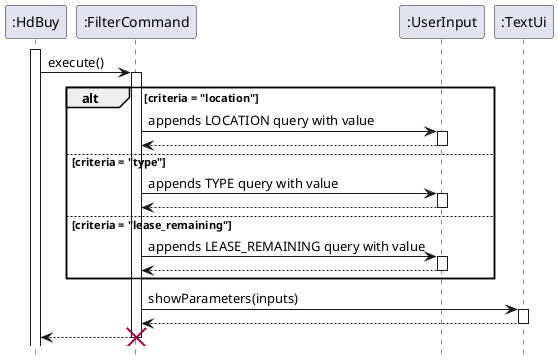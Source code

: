 @startuml
'https://plantuml.com/sequence-diagram
hide footbox
activate ":HdBuy"
        ":HdBuy" -> ":FilterCommand":execute()
        activate ":FilterCommand"
        alt criteria = "location"
            ":FilterCommand" -> ":UserInput": appends LOCATION query with value
            activate ":UserInput"
            ":FilterCommand" <-- ":UserInput"
            deactivate ":UserInput"
        else criteria = "type"
            ":FilterCommand" -> ":UserInput": appends TYPE query with value
            activate ":UserInput"
            ":FilterCommand" <-- ":UserInput"
            deactivate ":UserInput"
        else criteria = "lease_remaining"
            ":FilterCommand" -> ":UserInput": appends LEASE_REMAINING query with value
            activate ":UserInput"
            ":FilterCommand" <-- ":UserInput"
            deactivate ":UserInput"
        end
        ":FilterCommand" -> ":TextUi": showParameters(inputs)
        activate ":TextUi"
        ":FilterCommand" <-- ":TextUi"
        deactivate ":TextUi"
        ":HdBuy" <-- ":FilterCommand"
        destroy ":FilterCommand"

@enduml